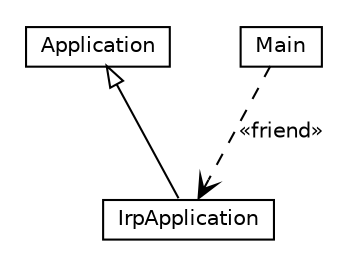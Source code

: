 #!/usr/local/bin/dot
#
# Class diagram 
# Generated by UmlGraph version 5.0 (http://www.spinellis.gr/sw/umlgraph)
#

digraph G {
	edge [fontname="Helvetica",fontsize=10,labelfontname="Helvetica",labelfontsize=10];
	node [fontname="Helvetica",fontsize=10,shape=plaintext];
	nodesep=0.25;
	ranksep=0.5;
	// Application
	c0 [label=<<table title="Application" border="0" cellborder="1" cellspacing="0" cellpadding="2" port="p"><tr><td><table border="0" cellspacing="0" cellpadding="1"><tr><td align="center" balign="center"> Application </td></tr></table></td></tr></table>>, fontname="Helvetica", fontcolor="black", fontsize=10.0];
	// IrpApplication
	c1 [label=<<table title="IrpApplication" border="0" cellborder="1" cellspacing="0" cellpadding="2" port="p"><tr><td><table border="0" cellspacing="0" cellpadding="1"><tr><td align="center" balign="center"> IrpApplication </td></tr></table></td></tr></table>>, fontname="Helvetica", fontcolor="black", fontsize=10.0];
	// Main
	c2 [label=<<table title="Main" border="0" cellborder="1" cellspacing="0" cellpadding="2" port="p"><tr><td><table border="0" cellspacing="0" cellpadding="1"><tr><td align="center" balign="center"> Main </td></tr></table></td></tr></table>>, fontname="Helvetica", fontcolor="black", fontsize=10.0];
	//IrpApplication extends Application
	c0:p -> c1:p [dir=back,arrowtail=empty];
	// Main DEPEND IrpApplication
	c2:p -> c1:p [taillabel="", label="&#171;friend&#187;", headlabel="", fontname="Helvetica", fontcolor="black", fontsize=10.0, color="black", arrowhead=open, style=dashed];
}

